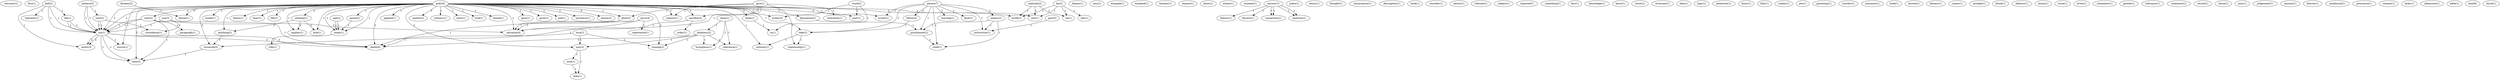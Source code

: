 digraph G {
  outcome [ label="outcome(1)" ];
  face [ label="face(1)" ];
  hell [ label="hell(2)" ];
  die [ label="die(1)" ];
  sin [ label="sin(6)" ];
  tolerates [ label="tolerates(1)" ];
  sin [ label="sin(1)" ];
  midst [ label="midst(3)" ];
  damns [ label="damns(1)" ];
  cmu [ label="cmu(1)" ];
  example [ label="example(1)" ];
  parent [ label="parent(7)" ];
  fault [ label="fault(1)" ];
  follow [ label="follow(4)" ];
  take [ label="take(2)" ];
  means [ label="means(2)" ];
  punishment [ label="punishment(2)" ];
  tyrant [ label="tyrant(1)" ];
  child [ label="child(1)" ];
  instruction [ label="instruction(1)" ];
  warning [ label="warning(1)" ];
  claim [ label="claim(1)" ];
  kindness [ label="kindness(2)" ];
  reference [ label="reference(1)" ];
  lovingness [ label="lovingness(1)" ];
  wood [ label="wood(2)" ];
  post [ label="post(1)" ];
  ra [ label="ra(1)" ];
  writes [ label="writes(3)" ];
  mankind [ label="mankind(1)" ];
  teaches [ label="teaches(1)" ];
  chance [ label="chance(1)" ];
  knew [ label="knew(1)" ];
  notion [ label="notion(1)" ];
  moment [ label="moment(1)" ];
  answer [ label="answer(1)" ];
  follows [ label="follows(1)" ];
  discern [ label="discern(1)" ];
  connection [ label="connection(1)" ];
  question [ label="question(1)" ];
  judeo [ label="judeo(1)" ];
  warns [ label="warns(1)" ];
  thought [ label="thought(1)" ];
  omniscience [ label="omniscience(1)" ];
  description [ label="description(1)" ];
  back [ label="back(1)" ];
  consider [ label="consider(1)" ];
  age [ label="age(2)" ];
  mean [ label="mean(2)" ];
  mean [ label="mean(1)" ];
  achieve [ label="achieve(2)" ];
  sent [ label="sent(2)" ];
  attempt [ label="attempt(2)" ];
  implies [ label="implies(1)" ];
  lack [ label="lack(1)" ];
  anything [ label="anything(2)" ];
  disobey [ label="disobey(2)" ];
  denial [ label="denial(1)" ];
  god [ label="god(34)" ];
  applied [ label="applied(1)" ];
  matter [ label="matter(2)" ];
  witness [ label="witness(1)" ];
  view [ label="view(2)" ];
  tests [ label="tests(1)" ];
  trial [ label="trial(1)" ];
  grace [ label="grace(2)" ];
  damnation [ label="damnation(2)" ];
  thread [ label="thread(1)" ];
  gave [ label="gave(1)" ];
  grow [ label="grow(1)" ];
  end [ label="end(1)" ];
  require [ label="require(1)" ];
  course [ label="course(1)" ];
  attempt [ label="attempt(1)" ];
  rest [ label="rest(1)" ];
  interest [ label="interest(1)" ];
  allow [ label="allow(2)" ];
  sinning [ label="sinning(2)" ];
  existence [ label="existence(1)" ];
  choice [ label="choice(2)" ];
  death [ label="death(6)" ];
  mlee [ label="mlee(1)" ];
  break [ label="break(1)" ];
  world [ label="world(1)" ];
  doesn [ label="doesn(1)" ];
  way [ label="way(3)" ];
  sacrifice [ label="sacrifice(2)" ];
  reconcile [ label="reconcile(5)" ];
  salvation [ label="salvation(4)" ];
  time [ label="time(3)" ];
  hear [ label="hear(1)" ];
  life [ label="life(2)" ];
  nature [ label="nature(1)" ];
  tolerate [ label="tolerate(1)" ];
  subject [ label="subject(1)" ];
  paragraph [ label="paragraph(1)" ];
  required [ label="required(1)" ];
  relationship [ label="relationship(1)" ];
  ride [ label="ride(1)" ];
  something [ label="something(1)" ];
  love [ label="love(2)" ];
  fact [ label="fact(1)" ];
  knowledge [ label="knowledge(1)" ];
  know [ label="know(1)" ];
  christ [ label="christ(1)" ];
  consolation [ label="consolation(1)" ];
  everyone [ label="everyone(1)" ];
  idea [ label="idea(1)" ];
  logic [ label="logic(1)" ];
  penetrate [ label="penetrate(1)" ];
  basis [ label="basis(1)" ];
  folly [ label="folly(1)" ];
  lee [ label="lee(2)" ];
  edu [ label="edu(1)" ];
  sei [ label="sei(1)" ];
  reality [ label="reality(1)" ];
  give [ label="give(1)" ];
  indication [ label="indication(1)" ];
  jew [ label="jew(1)" ];
  parenting [ label="parenting(1)" ];
  son [ label="son(3)" ];
  murder [ label="murder(1)" ];
  nonsense [ label="nonsense(1)" ];
  book [ label="book(1)" ];
  answer [ label="answer(1)" ];
  koresh [ label="koresh(1)" ];
  fantasy [ label="fantasy(1)" ];
  comes [ label="comes(1)" ];
  mistake [ label="mistake(1)" ];
  blood [ label="blood(1)" ];
  part [ label="part(3)" ];
  malcolm [ label="malcolm(2)" ];
  address [ label="address(1)" ];
  koran [ label="koran(1)" ];
  issue [ label="issue(1)" ];
  loves [ label="loves(1)" ];
  remember [ label="remember(1)" ];
  gentile [ label="gentile(1)" ];
  tolerance [ label="tolerance(1)" ];
  statement [ label="statement(1)" ];
  record [ label="record(1)" ];
  chose [ label="chose(1)" ];
  miss [ label="miss(1)" ];
  judgement [ label="judgement(1)" ];
  amount [ label="amount(1)" ];
  heaven [ label="heaven(1)" ];
  jesus [ label="jesus(4)" ];
  repentance [ label="repentance(1)" ];
  mindmush [ label="mindmush(1)" ];
  prescence [ label="prescence(1)" ];
  commit [ label="commit(1)" ];
  note [ label="note(1)" ];
  didn [ label="didn(1)" ];
  lacks [ label="lacks(1)" ];
  order [ label="order(1)" ];
  admission [ label="admission(1)" ];
  bible [ label="bible(1)" ];
  kind [ label="kind(6)" ];
  david [ label="david(1)" ];
  hell -> die [ label="1" ];
  hell -> sin [ label="1" ];
  hell -> tolerates [ label="1" ];
  hell -> sin [ label="1" ];
  hell -> midst [ label="1" ];
  parent -> fault [ label="1" ];
  parent -> follow [ label="2" ];
  parent -> take [ label="2" ];
  parent -> means [ label="2" ];
  parent -> punishment [ label="1" ];
  parent -> tyrant [ label="1" ];
  parent -> child [ label="1" ];
  parent -> instruction [ label="1" ];
  parent -> warning [ label="2" ];
  claim -> kindness [ label="1" ];
  claim -> reference [ label="1" ];
  claim -> lovingness [ label="1" ];
  wood -> post [ label="1" ];
  wood -> ra [ label="1" ];
  wood -> writes [ label="1" ];
  answer -> follows [ label="1" ];
  answer -> discern [ label="1" ];
  answer -> connection [ label="1" ];
  answer -> question [ label="1" ];
  die -> sin [ label="1" ];
  die -> sin [ label="1" ];
  follow -> take [ label="1" ];
  age -> mean [ label="1" ];
  age -> mean [ label="1" ];
  achieve -> sent [ label="1" ];
  achieve -> sin [ label="1" ];
  achieve -> sin [ label="1" ];
  attempt -> implies [ label="2" ];
  attempt -> lack [ label="2" ];
  attempt -> anything [ label="2" ];
  disobey -> denial [ label="1" ];
  god -> applied [ label="1" ];
  god -> matter [ label="3" ];
  god -> witness [ label="1" ];
  god -> view [ label="1" ];
  god -> take [ label="1" ];
  god -> mean [ label="1" ];
  god -> tests [ label="1" ];
  god -> sin [ label="2" ];
  god -> trial [ label="1" ];
  god -> grace [ label="1" ];
  god -> implies [ label="1" ];
  god -> lack [ label="1" ];
  god -> damnation [ label="1" ];
  god -> thread [ label="1" ];
  god -> gave [ label="1" ];
  god -> post [ label="2" ];
  god -> anything [ label="1" ];
  god -> tyrant [ label="1" ];
  god -> grow [ label="1" ];
  god -> end [ label="1" ];
  god -> require [ label="1" ];
  god -> course [ label="1" ];
  god -> attempt [ label="2" ];
  god -> sin [ label="2" ];
  god -> rest [ label="2" ];
  god -> interest [ label="1" ];
  god -> allow [ label="1" ];
  god -> sinning [ label="2" ];
  god -> existence [ label="1" ];
  god -> choice [ label="3" ];
  god -> death [ label="3" ];
  god -> mlee [ label="2" ];
  god -> mean [ label="1" ];
  god -> break [ label="1" ];
  god -> world [ label="2" ];
  god -> doesn [ label="1" ];
  god -> way [ label="2" ];
  god -> sacrifice [ label="1" ];
  god -> reconcile [ label="3" ];
  god -> salvation [ label="1" ];
  god -> writes [ label="2" ];
  god -> time [ label="2" ];
  god -> denial [ label="3" ];
  god -> hear [ label="1" ];
  god -> life [ label="1" ];
  kindness -> reference [ label="1" ];
  kindness -> sinning [ label="1" ];
  kindness -> death [ label="1" ];
  kindness -> way [ label="1" ];
  kindness -> lovingness [ label="1" ];
  view -> sin [ label="1" ];
  view -> paragraph [ label="1" ];
  view -> sin [ label="1" ];
  view -> death [ label="1" ];
  view -> time [ label="1" ];
  take -> interest [ label="1" ];
  take -> relationship [ label="1" ];
  mean -> ride [ label="1" ];
  love -> sinning [ label="1" ];
  love -> death [ label="1" ];
  love -> way [ label="1" ];
  sent -> sin [ label="1" ];
  sent -> sin [ label="1" ];
  sent -> consolation [ label="1" ];
  sin -> course [ label="1" ];
  sin -> midst [ label="2" ];
  sin -> death [ label="3" ];
  sin -> time [ label="1" ];
  means -> punishment [ label="1" ];
  means -> child [ label="1" ];
  means -> instruction [ label="1" ];
  lee -> edu [ label="1" ];
  lee -> sei [ label="1" ];
  lee -> rest [ label="1" ];
  lee -> world [ label="1" ];
  grace -> mean [ label="1" ];
  give -> require [ label="1" ];
  give -> allow [ label="1" ];
  give -> indication [ label="1" ];
  give -> sacrifice [ label="1" ];
  give -> salvation [ label="1" ];
  give -> relationship [ label="1" ];
  damnation -> punishment [ label="1" ];
  son -> sin [ label="1" ];
  son -> consolation [ label="1" ];
  son -> salvation [ label="1" ];
  punishment -> child [ label="1" ];
  answer -> connection [ label="1" ];
  answer -> question [ label="1" ];
  anything -> reconcile [ label="1" ];
  part -> instruction [ label="1" ];
  malcolm -> sei [ label="1" ];
  malcolm -> rest [ label="1" ];
  malcolm -> world [ label="1" ];
  sin -> midst [ label="2" ];
  sin -> death [ label="3" ];
  sin -> time [ label="1" ];
  allow -> death [ label="1" ];
  allow -> salvation [ label="1" ];
  mlee -> ra [ label="1" ];
  jesus -> repentance [ label="1" ];
  jesus -> reconcile [ label="1" ];
  jesus -> salvation [ label="1" ];
  way -> note [ label="1" ];
  way -> didn [ label="1" ];
  sacrifice -> salvation [ label="1" ];
  sacrifice -> order [ label="1" ];
  reconcile -> time [ label="1" ];
  note -> didn [ label="1" ];
}

